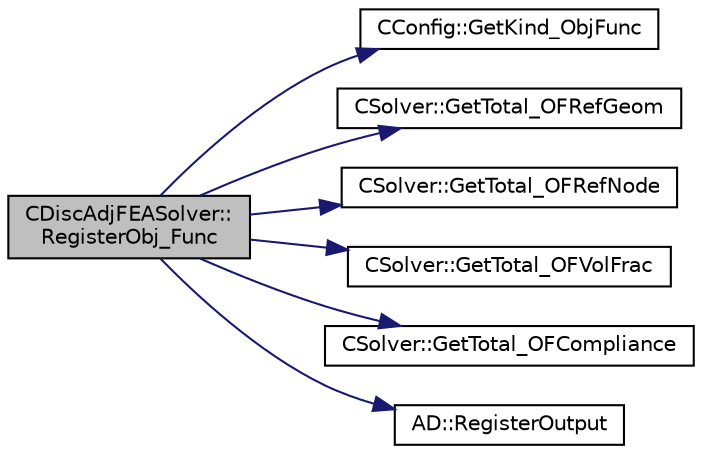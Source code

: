 digraph "CDiscAdjFEASolver::RegisterObj_Func"
{
  edge [fontname="Helvetica",fontsize="10",labelfontname="Helvetica",labelfontsize="10"];
  node [fontname="Helvetica",fontsize="10",shape=record];
  rankdir="LR";
  Node222 [label="CDiscAdjFEASolver::\lRegisterObj_Func",height=0.2,width=0.4,color="black", fillcolor="grey75", style="filled", fontcolor="black"];
  Node222 -> Node223 [color="midnightblue",fontsize="10",style="solid",fontname="Helvetica"];
  Node223 [label="CConfig::GetKind_ObjFunc",height=0.2,width=0.4,color="black", fillcolor="white", style="filled",URL="$class_c_config.html#a2d4389021feaed9f2e62f0475f73a718",tooltip="Get the kind of objective function. There are several options: Drag coefficient, Lift coefficient..."];
  Node222 -> Node224 [color="midnightblue",fontsize="10",style="solid",fontname="Helvetica"];
  Node224 [label="CSolver::GetTotal_OFRefGeom",height=0.2,width=0.4,color="black", fillcolor="white", style="filled",URL="$class_c_solver.html#a79e789306623dd2a3e0f735dd3edea8c",tooltip="A virtual member. "];
  Node222 -> Node225 [color="midnightblue",fontsize="10",style="solid",fontname="Helvetica"];
  Node225 [label="CSolver::GetTotal_OFRefNode",height=0.2,width=0.4,color="black", fillcolor="white", style="filled",URL="$class_c_solver.html#aefa81e3179719a7426544a5528220d4b",tooltip="A virtual member. "];
  Node222 -> Node226 [color="midnightblue",fontsize="10",style="solid",fontname="Helvetica"];
  Node226 [label="CSolver::GetTotal_OFVolFrac",height=0.2,width=0.4,color="black", fillcolor="white", style="filled",URL="$class_c_solver.html#a4f0a727235cf3883ddb81f8f014056da",tooltip="A virtual member. "];
  Node222 -> Node227 [color="midnightblue",fontsize="10",style="solid",fontname="Helvetica"];
  Node227 [label="CSolver::GetTotal_OFCompliance",height=0.2,width=0.4,color="black", fillcolor="white", style="filled",URL="$class_c_solver.html#a8a3329873d318b9379def3efbf44fc82",tooltip="A virtual member. "];
  Node222 -> Node228 [color="midnightblue",fontsize="10",style="solid",fontname="Helvetica"];
  Node228 [label="AD::RegisterOutput",height=0.2,width=0.4,color="black", fillcolor="white", style="filled",URL="$namespace_a_d.html#ae381e45797545e980376c4aeb3f5afdc",tooltip="Registers the variable as an output. I.e. as the root of the computational graph. ..."];
}
